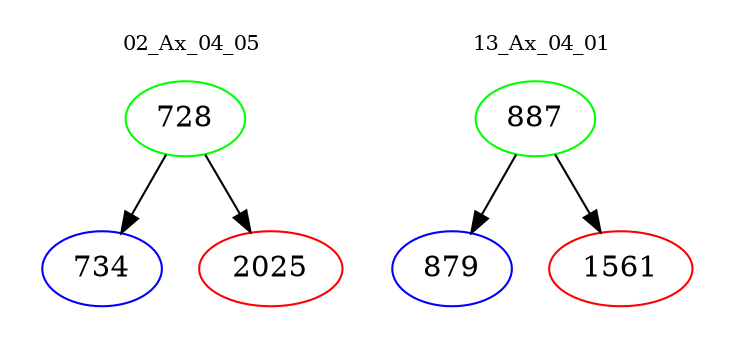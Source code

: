 digraph{
subgraph cluster_0 {
color = white
label = "02_Ax_04_05";
fontsize=10;
T0_728 [label="728", color="green"]
T0_728 -> T0_734 [color="black"]
T0_734 [label="734", color="blue"]
T0_728 -> T0_2025 [color="black"]
T0_2025 [label="2025", color="red"]
}
subgraph cluster_1 {
color = white
label = "13_Ax_04_01";
fontsize=10;
T1_887 [label="887", color="green"]
T1_887 -> T1_879 [color="black"]
T1_879 [label="879", color="blue"]
T1_887 -> T1_1561 [color="black"]
T1_1561 [label="1561", color="red"]
}
}
